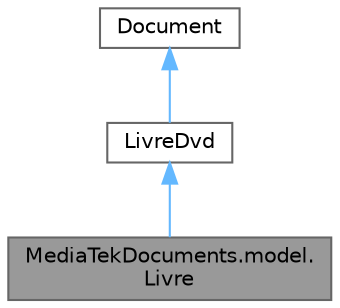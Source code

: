 digraph "MediaTekDocuments.model.Livre"
{
 // LATEX_PDF_SIZE
  bgcolor="transparent";
  edge [fontname=Helvetica,fontsize=10,labelfontname=Helvetica,labelfontsize=10];
  node [fontname=Helvetica,fontsize=10,shape=box,height=0.2,width=0.4];
  Node1 [id="Node000001",label="MediaTekDocuments.model.\lLivre",height=0.2,width=0.4,color="gray40", fillcolor="grey60", style="filled", fontcolor="black",tooltip="Classe métier Livre hérite de LivreDvd : contient des propriétés spécifiques aux livres."];
  Node2 -> Node1 [id="edge1_Node000001_Node000002",dir="back",color="steelblue1",style="solid",tooltip=" "];
  Node2 [id="Node000002",label="LivreDvd",height=0.2,width=0.4,color="gray40", fillcolor="white", style="filled",URL="$class_media_tek_documents_1_1model_1_1_livre_dvd.html",tooltip="Classe métier LivreDvd hérite de Document."];
  Node3 -> Node2 [id="edge2_Node000002_Node000003",dir="back",color="steelblue1",style="solid",tooltip=" "];
  Node3 [id="Node000003",label="Document",height=0.2,width=0.4,color="gray40", fillcolor="white", style="filled",URL="$class_media_tek_documents_1_1model_1_1_document.html",tooltip="Classe métier Document (réunit les infomations communes à tous les documents : Livre,..."];
}
